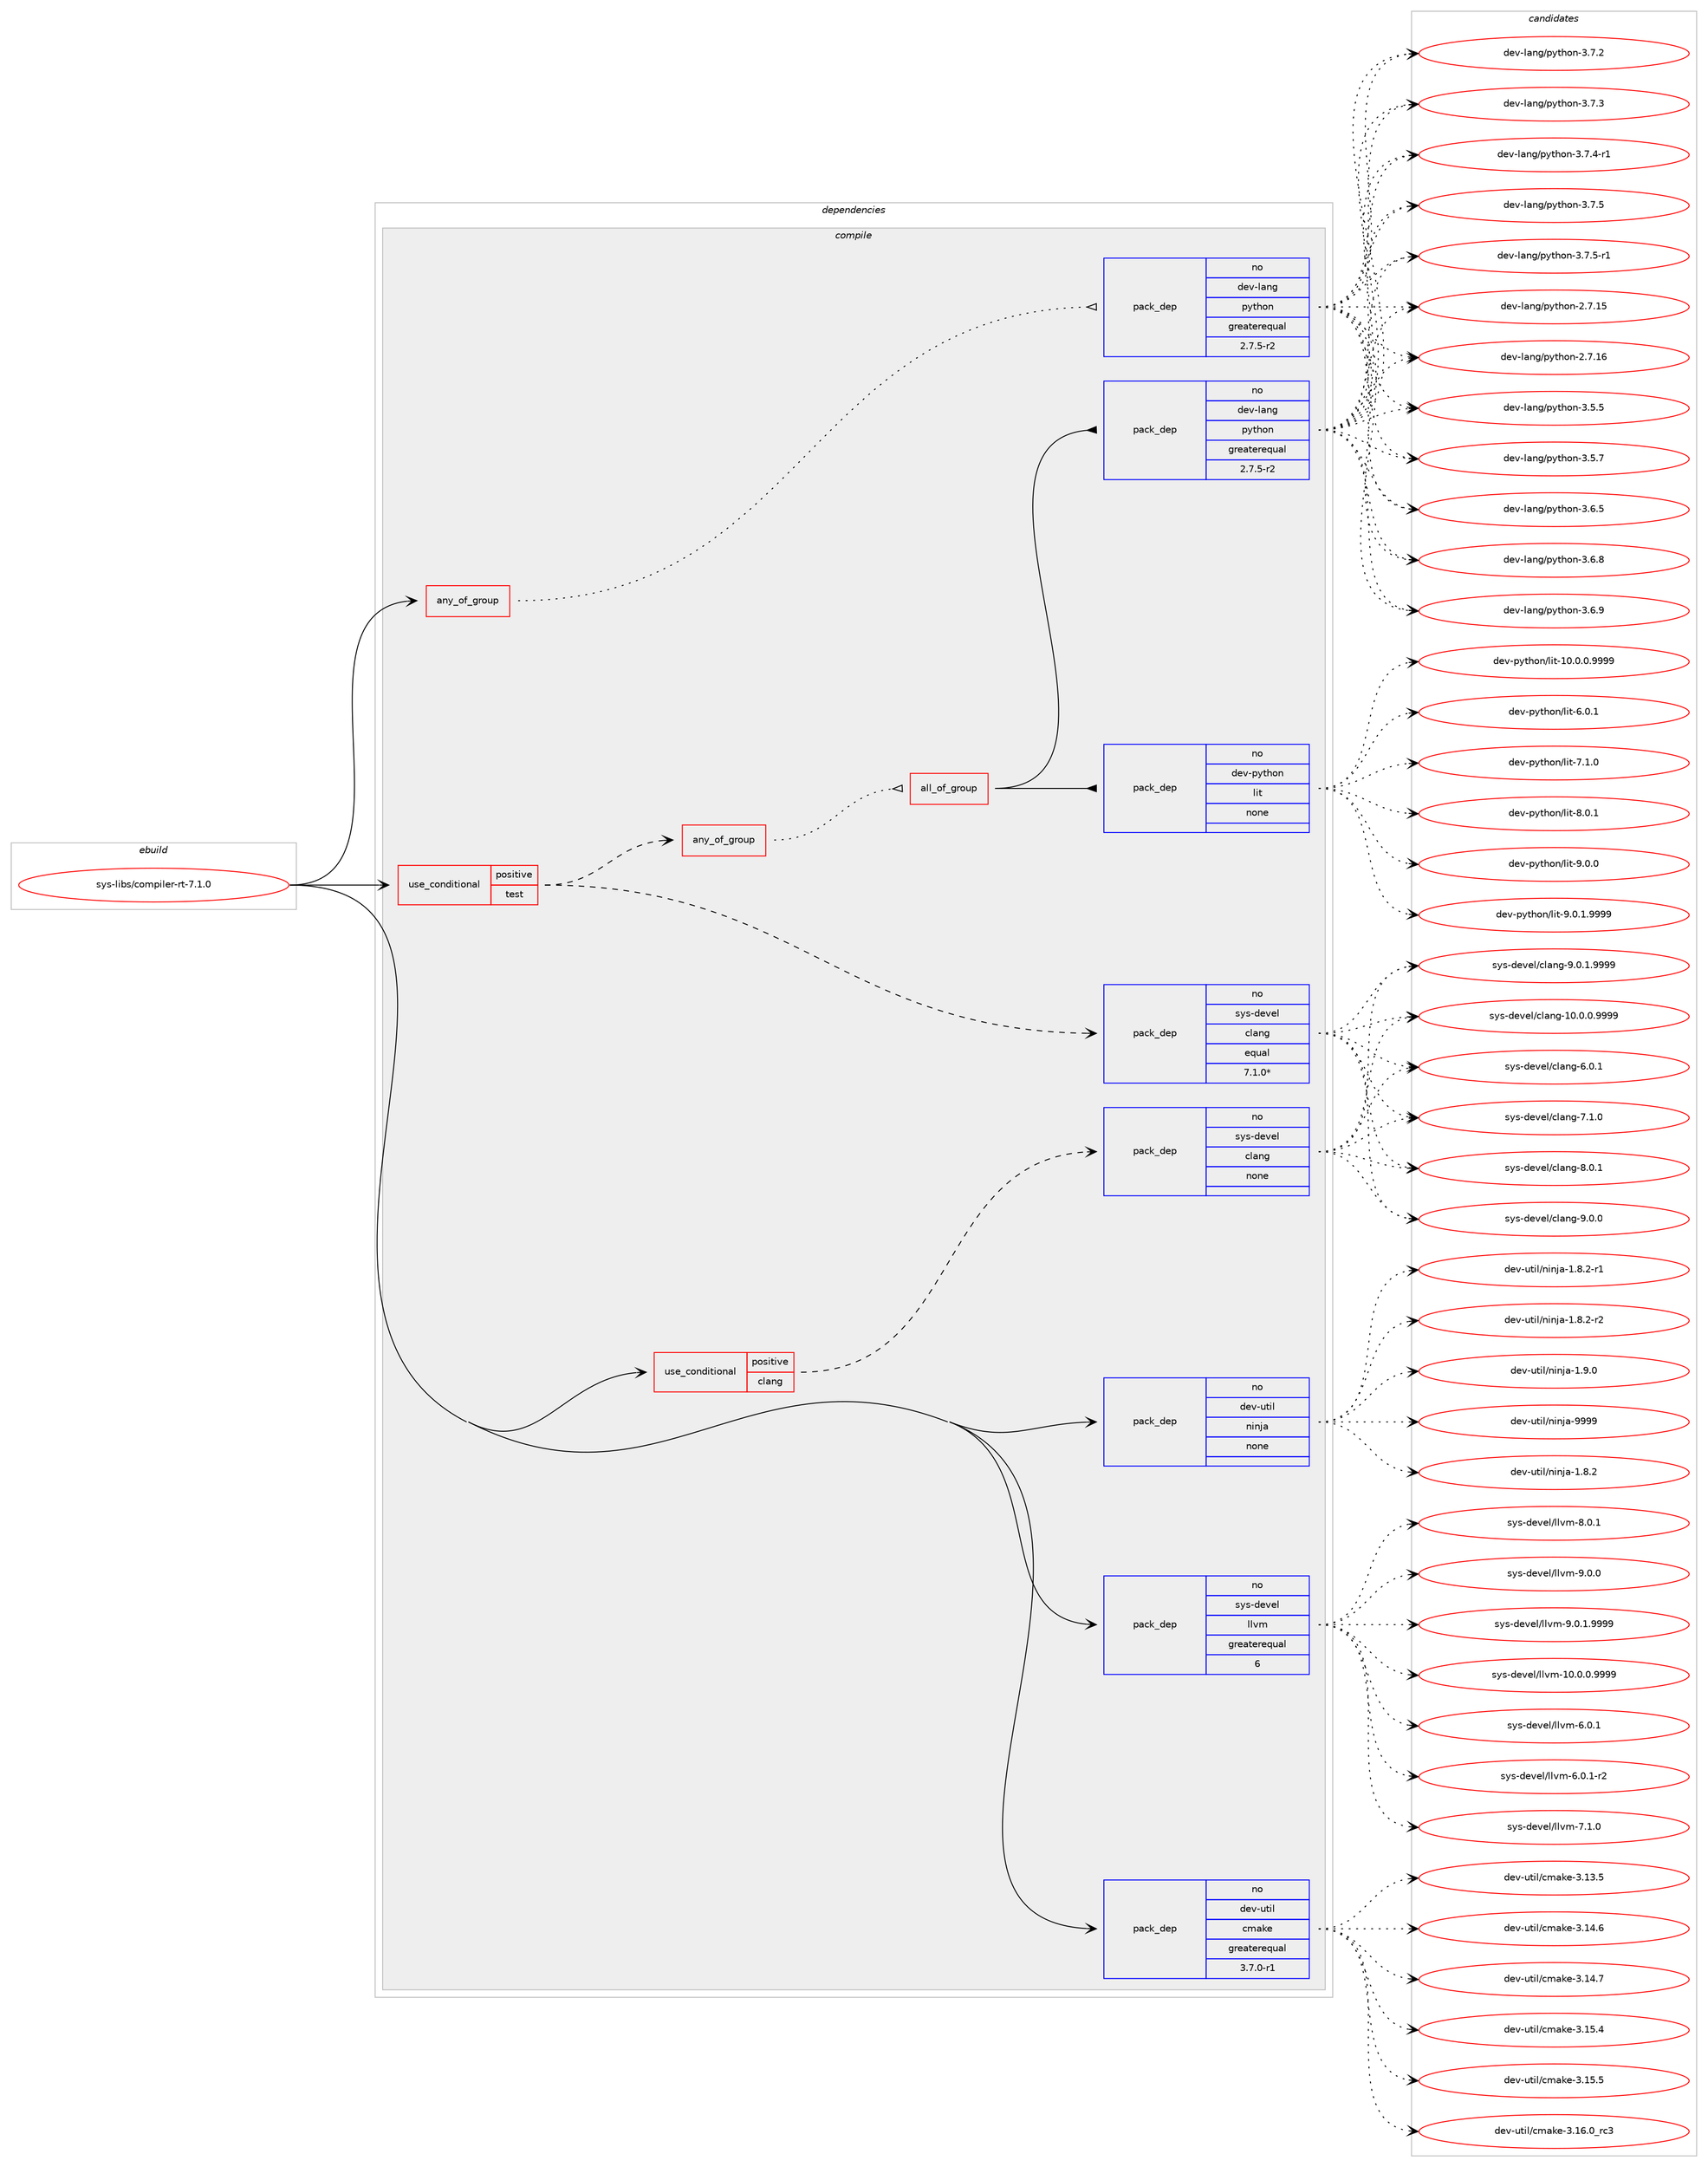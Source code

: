 digraph prolog {

# *************
# Graph options
# *************

newrank=true;
concentrate=true;
compound=true;
graph [rankdir=LR,fontname=Helvetica,fontsize=10,ranksep=1.5];#, ranksep=2.5, nodesep=0.2];
edge  [arrowhead=vee];
node  [fontname=Helvetica,fontsize=10];

# **********
# The ebuild
# **********

subgraph cluster_leftcol {
color=gray;
rank=same;
label=<<i>ebuild</i>>;
id [label="sys-libs/compiler-rt-7.1.0", color=red, width=4, href="../sys-libs/compiler-rt-7.1.0.svg"];
}

# ****************
# The dependencies
# ****************

subgraph cluster_midcol {
color=gray;
label=<<i>dependencies</i>>;
subgraph cluster_compile {
fillcolor="#eeeeee";
style=filled;
label=<<i>compile</i>>;
subgraph any15177 {
dependency896253 [label=<<TABLE BORDER="0" CELLBORDER="1" CELLSPACING="0" CELLPADDING="4"><TR><TD CELLPADDING="10">any_of_group</TD></TR></TABLE>>, shape=none, color=red];subgraph pack665297 {
dependency896254 [label=<<TABLE BORDER="0" CELLBORDER="1" CELLSPACING="0" CELLPADDING="4" WIDTH="220"><TR><TD ROWSPAN="6" CELLPADDING="30">pack_dep</TD></TR><TR><TD WIDTH="110">no</TD></TR><TR><TD>dev-lang</TD></TR><TR><TD>python</TD></TR><TR><TD>greaterequal</TD></TR><TR><TD>2.7.5-r2</TD></TR></TABLE>>, shape=none, color=blue];
}
dependency896253:e -> dependency896254:w [weight=20,style="dotted",arrowhead="oinv"];
}
id:e -> dependency896253:w [weight=20,style="solid",arrowhead="vee"];
subgraph cond215238 {
dependency896255 [label=<<TABLE BORDER="0" CELLBORDER="1" CELLSPACING="0" CELLPADDING="4"><TR><TD ROWSPAN="3" CELLPADDING="10">use_conditional</TD></TR><TR><TD>positive</TD></TR><TR><TD>clang</TD></TR></TABLE>>, shape=none, color=red];
subgraph pack665298 {
dependency896256 [label=<<TABLE BORDER="0" CELLBORDER="1" CELLSPACING="0" CELLPADDING="4" WIDTH="220"><TR><TD ROWSPAN="6" CELLPADDING="30">pack_dep</TD></TR><TR><TD WIDTH="110">no</TD></TR><TR><TD>sys-devel</TD></TR><TR><TD>clang</TD></TR><TR><TD>none</TD></TR><TR><TD></TD></TR></TABLE>>, shape=none, color=blue];
}
dependency896255:e -> dependency896256:w [weight=20,style="dashed",arrowhead="vee"];
}
id:e -> dependency896255:w [weight=20,style="solid",arrowhead="vee"];
subgraph cond215239 {
dependency896257 [label=<<TABLE BORDER="0" CELLBORDER="1" CELLSPACING="0" CELLPADDING="4"><TR><TD ROWSPAN="3" CELLPADDING="10">use_conditional</TD></TR><TR><TD>positive</TD></TR><TR><TD>test</TD></TR></TABLE>>, shape=none, color=red];
subgraph any15178 {
dependency896258 [label=<<TABLE BORDER="0" CELLBORDER="1" CELLSPACING="0" CELLPADDING="4"><TR><TD CELLPADDING="10">any_of_group</TD></TR></TABLE>>, shape=none, color=red];subgraph all544 {
dependency896259 [label=<<TABLE BORDER="0" CELLBORDER="1" CELLSPACING="0" CELLPADDING="4"><TR><TD CELLPADDING="10">all_of_group</TD></TR></TABLE>>, shape=none, color=red];subgraph pack665299 {
dependency896260 [label=<<TABLE BORDER="0" CELLBORDER="1" CELLSPACING="0" CELLPADDING="4" WIDTH="220"><TR><TD ROWSPAN="6" CELLPADDING="30">pack_dep</TD></TR><TR><TD WIDTH="110">no</TD></TR><TR><TD>dev-lang</TD></TR><TR><TD>python</TD></TR><TR><TD>greaterequal</TD></TR><TR><TD>2.7.5-r2</TD></TR></TABLE>>, shape=none, color=blue];
}
dependency896259:e -> dependency896260:w [weight=20,style="solid",arrowhead="inv"];
subgraph pack665300 {
dependency896261 [label=<<TABLE BORDER="0" CELLBORDER="1" CELLSPACING="0" CELLPADDING="4" WIDTH="220"><TR><TD ROWSPAN="6" CELLPADDING="30">pack_dep</TD></TR><TR><TD WIDTH="110">no</TD></TR><TR><TD>dev-python</TD></TR><TR><TD>lit</TD></TR><TR><TD>none</TD></TR><TR><TD></TD></TR></TABLE>>, shape=none, color=blue];
}
dependency896259:e -> dependency896261:w [weight=20,style="solid",arrowhead="inv"];
}
dependency896258:e -> dependency896259:w [weight=20,style="dotted",arrowhead="oinv"];
}
dependency896257:e -> dependency896258:w [weight=20,style="dashed",arrowhead="vee"];
subgraph pack665301 {
dependency896262 [label=<<TABLE BORDER="0" CELLBORDER="1" CELLSPACING="0" CELLPADDING="4" WIDTH="220"><TR><TD ROWSPAN="6" CELLPADDING="30">pack_dep</TD></TR><TR><TD WIDTH="110">no</TD></TR><TR><TD>sys-devel</TD></TR><TR><TD>clang</TD></TR><TR><TD>equal</TD></TR><TR><TD>7.1.0*</TD></TR></TABLE>>, shape=none, color=blue];
}
dependency896257:e -> dependency896262:w [weight=20,style="dashed",arrowhead="vee"];
}
id:e -> dependency896257:w [weight=20,style="solid",arrowhead="vee"];
subgraph pack665302 {
dependency896263 [label=<<TABLE BORDER="0" CELLBORDER="1" CELLSPACING="0" CELLPADDING="4" WIDTH="220"><TR><TD ROWSPAN="6" CELLPADDING="30">pack_dep</TD></TR><TR><TD WIDTH="110">no</TD></TR><TR><TD>dev-util</TD></TR><TR><TD>cmake</TD></TR><TR><TD>greaterequal</TD></TR><TR><TD>3.7.0-r1</TD></TR></TABLE>>, shape=none, color=blue];
}
id:e -> dependency896263:w [weight=20,style="solid",arrowhead="vee"];
subgraph pack665303 {
dependency896264 [label=<<TABLE BORDER="0" CELLBORDER="1" CELLSPACING="0" CELLPADDING="4" WIDTH="220"><TR><TD ROWSPAN="6" CELLPADDING="30">pack_dep</TD></TR><TR><TD WIDTH="110">no</TD></TR><TR><TD>dev-util</TD></TR><TR><TD>ninja</TD></TR><TR><TD>none</TD></TR><TR><TD></TD></TR></TABLE>>, shape=none, color=blue];
}
id:e -> dependency896264:w [weight=20,style="solid",arrowhead="vee"];
subgraph pack665304 {
dependency896265 [label=<<TABLE BORDER="0" CELLBORDER="1" CELLSPACING="0" CELLPADDING="4" WIDTH="220"><TR><TD ROWSPAN="6" CELLPADDING="30">pack_dep</TD></TR><TR><TD WIDTH="110">no</TD></TR><TR><TD>sys-devel</TD></TR><TR><TD>llvm</TD></TR><TR><TD>greaterequal</TD></TR><TR><TD>6</TD></TR></TABLE>>, shape=none, color=blue];
}
id:e -> dependency896265:w [weight=20,style="solid",arrowhead="vee"];
}
subgraph cluster_compileandrun {
fillcolor="#eeeeee";
style=filled;
label=<<i>compile and run</i>>;
}
subgraph cluster_run {
fillcolor="#eeeeee";
style=filled;
label=<<i>run</i>>;
}
}

# **************
# The candidates
# **************

subgraph cluster_choices {
rank=same;
color=gray;
label=<<i>candidates</i>>;

subgraph choice665297 {
color=black;
nodesep=1;
choice10010111845108971101034711212111610411111045504655464953 [label="dev-lang/python-2.7.15", color=red, width=4,href="../dev-lang/python-2.7.15.svg"];
choice10010111845108971101034711212111610411111045504655464954 [label="dev-lang/python-2.7.16", color=red, width=4,href="../dev-lang/python-2.7.16.svg"];
choice100101118451089711010347112121116104111110455146534653 [label="dev-lang/python-3.5.5", color=red, width=4,href="../dev-lang/python-3.5.5.svg"];
choice100101118451089711010347112121116104111110455146534655 [label="dev-lang/python-3.5.7", color=red, width=4,href="../dev-lang/python-3.5.7.svg"];
choice100101118451089711010347112121116104111110455146544653 [label="dev-lang/python-3.6.5", color=red, width=4,href="../dev-lang/python-3.6.5.svg"];
choice100101118451089711010347112121116104111110455146544656 [label="dev-lang/python-3.6.8", color=red, width=4,href="../dev-lang/python-3.6.8.svg"];
choice100101118451089711010347112121116104111110455146544657 [label="dev-lang/python-3.6.9", color=red, width=4,href="../dev-lang/python-3.6.9.svg"];
choice100101118451089711010347112121116104111110455146554650 [label="dev-lang/python-3.7.2", color=red, width=4,href="../dev-lang/python-3.7.2.svg"];
choice100101118451089711010347112121116104111110455146554651 [label="dev-lang/python-3.7.3", color=red, width=4,href="../dev-lang/python-3.7.3.svg"];
choice1001011184510897110103471121211161041111104551465546524511449 [label="dev-lang/python-3.7.4-r1", color=red, width=4,href="../dev-lang/python-3.7.4-r1.svg"];
choice100101118451089711010347112121116104111110455146554653 [label="dev-lang/python-3.7.5", color=red, width=4,href="../dev-lang/python-3.7.5.svg"];
choice1001011184510897110103471121211161041111104551465546534511449 [label="dev-lang/python-3.7.5-r1", color=red, width=4,href="../dev-lang/python-3.7.5-r1.svg"];
dependency896254:e -> choice10010111845108971101034711212111610411111045504655464953:w [style=dotted,weight="100"];
dependency896254:e -> choice10010111845108971101034711212111610411111045504655464954:w [style=dotted,weight="100"];
dependency896254:e -> choice100101118451089711010347112121116104111110455146534653:w [style=dotted,weight="100"];
dependency896254:e -> choice100101118451089711010347112121116104111110455146534655:w [style=dotted,weight="100"];
dependency896254:e -> choice100101118451089711010347112121116104111110455146544653:w [style=dotted,weight="100"];
dependency896254:e -> choice100101118451089711010347112121116104111110455146544656:w [style=dotted,weight="100"];
dependency896254:e -> choice100101118451089711010347112121116104111110455146544657:w [style=dotted,weight="100"];
dependency896254:e -> choice100101118451089711010347112121116104111110455146554650:w [style=dotted,weight="100"];
dependency896254:e -> choice100101118451089711010347112121116104111110455146554651:w [style=dotted,weight="100"];
dependency896254:e -> choice1001011184510897110103471121211161041111104551465546524511449:w [style=dotted,weight="100"];
dependency896254:e -> choice100101118451089711010347112121116104111110455146554653:w [style=dotted,weight="100"];
dependency896254:e -> choice1001011184510897110103471121211161041111104551465546534511449:w [style=dotted,weight="100"];
}
subgraph choice665298 {
color=black;
nodesep=1;
choice11512111545100101118101108479910897110103454948464846484657575757 [label="sys-devel/clang-10.0.0.9999", color=red, width=4,href="../sys-devel/clang-10.0.0.9999.svg"];
choice11512111545100101118101108479910897110103455446484649 [label="sys-devel/clang-6.0.1", color=red, width=4,href="../sys-devel/clang-6.0.1.svg"];
choice11512111545100101118101108479910897110103455546494648 [label="sys-devel/clang-7.1.0", color=red, width=4,href="../sys-devel/clang-7.1.0.svg"];
choice11512111545100101118101108479910897110103455646484649 [label="sys-devel/clang-8.0.1", color=red, width=4,href="../sys-devel/clang-8.0.1.svg"];
choice11512111545100101118101108479910897110103455746484648 [label="sys-devel/clang-9.0.0", color=red, width=4,href="../sys-devel/clang-9.0.0.svg"];
choice115121115451001011181011084799108971101034557464846494657575757 [label="sys-devel/clang-9.0.1.9999", color=red, width=4,href="../sys-devel/clang-9.0.1.9999.svg"];
dependency896256:e -> choice11512111545100101118101108479910897110103454948464846484657575757:w [style=dotted,weight="100"];
dependency896256:e -> choice11512111545100101118101108479910897110103455446484649:w [style=dotted,weight="100"];
dependency896256:e -> choice11512111545100101118101108479910897110103455546494648:w [style=dotted,weight="100"];
dependency896256:e -> choice11512111545100101118101108479910897110103455646484649:w [style=dotted,weight="100"];
dependency896256:e -> choice11512111545100101118101108479910897110103455746484648:w [style=dotted,weight="100"];
dependency896256:e -> choice115121115451001011181011084799108971101034557464846494657575757:w [style=dotted,weight="100"];
}
subgraph choice665299 {
color=black;
nodesep=1;
choice10010111845108971101034711212111610411111045504655464953 [label="dev-lang/python-2.7.15", color=red, width=4,href="../dev-lang/python-2.7.15.svg"];
choice10010111845108971101034711212111610411111045504655464954 [label="dev-lang/python-2.7.16", color=red, width=4,href="../dev-lang/python-2.7.16.svg"];
choice100101118451089711010347112121116104111110455146534653 [label="dev-lang/python-3.5.5", color=red, width=4,href="../dev-lang/python-3.5.5.svg"];
choice100101118451089711010347112121116104111110455146534655 [label="dev-lang/python-3.5.7", color=red, width=4,href="../dev-lang/python-3.5.7.svg"];
choice100101118451089711010347112121116104111110455146544653 [label="dev-lang/python-3.6.5", color=red, width=4,href="../dev-lang/python-3.6.5.svg"];
choice100101118451089711010347112121116104111110455146544656 [label="dev-lang/python-3.6.8", color=red, width=4,href="../dev-lang/python-3.6.8.svg"];
choice100101118451089711010347112121116104111110455146544657 [label="dev-lang/python-3.6.9", color=red, width=4,href="../dev-lang/python-3.6.9.svg"];
choice100101118451089711010347112121116104111110455146554650 [label="dev-lang/python-3.7.2", color=red, width=4,href="../dev-lang/python-3.7.2.svg"];
choice100101118451089711010347112121116104111110455146554651 [label="dev-lang/python-3.7.3", color=red, width=4,href="../dev-lang/python-3.7.3.svg"];
choice1001011184510897110103471121211161041111104551465546524511449 [label="dev-lang/python-3.7.4-r1", color=red, width=4,href="../dev-lang/python-3.7.4-r1.svg"];
choice100101118451089711010347112121116104111110455146554653 [label="dev-lang/python-3.7.5", color=red, width=4,href="../dev-lang/python-3.7.5.svg"];
choice1001011184510897110103471121211161041111104551465546534511449 [label="dev-lang/python-3.7.5-r1", color=red, width=4,href="../dev-lang/python-3.7.5-r1.svg"];
dependency896260:e -> choice10010111845108971101034711212111610411111045504655464953:w [style=dotted,weight="100"];
dependency896260:e -> choice10010111845108971101034711212111610411111045504655464954:w [style=dotted,weight="100"];
dependency896260:e -> choice100101118451089711010347112121116104111110455146534653:w [style=dotted,weight="100"];
dependency896260:e -> choice100101118451089711010347112121116104111110455146534655:w [style=dotted,weight="100"];
dependency896260:e -> choice100101118451089711010347112121116104111110455146544653:w [style=dotted,weight="100"];
dependency896260:e -> choice100101118451089711010347112121116104111110455146544656:w [style=dotted,weight="100"];
dependency896260:e -> choice100101118451089711010347112121116104111110455146544657:w [style=dotted,weight="100"];
dependency896260:e -> choice100101118451089711010347112121116104111110455146554650:w [style=dotted,weight="100"];
dependency896260:e -> choice100101118451089711010347112121116104111110455146554651:w [style=dotted,weight="100"];
dependency896260:e -> choice1001011184510897110103471121211161041111104551465546524511449:w [style=dotted,weight="100"];
dependency896260:e -> choice100101118451089711010347112121116104111110455146554653:w [style=dotted,weight="100"];
dependency896260:e -> choice1001011184510897110103471121211161041111104551465546534511449:w [style=dotted,weight="100"];
}
subgraph choice665300 {
color=black;
nodesep=1;
choice1001011184511212111610411111047108105116454948464846484657575757 [label="dev-python/lit-10.0.0.9999", color=red, width=4,href="../dev-python/lit-10.0.0.9999.svg"];
choice1001011184511212111610411111047108105116455446484649 [label="dev-python/lit-6.0.1", color=red, width=4,href="../dev-python/lit-6.0.1.svg"];
choice1001011184511212111610411111047108105116455546494648 [label="dev-python/lit-7.1.0", color=red, width=4,href="../dev-python/lit-7.1.0.svg"];
choice1001011184511212111610411111047108105116455646484649 [label="dev-python/lit-8.0.1", color=red, width=4,href="../dev-python/lit-8.0.1.svg"];
choice1001011184511212111610411111047108105116455746484648 [label="dev-python/lit-9.0.0", color=red, width=4,href="../dev-python/lit-9.0.0.svg"];
choice10010111845112121116104111110471081051164557464846494657575757 [label="dev-python/lit-9.0.1.9999", color=red, width=4,href="../dev-python/lit-9.0.1.9999.svg"];
dependency896261:e -> choice1001011184511212111610411111047108105116454948464846484657575757:w [style=dotted,weight="100"];
dependency896261:e -> choice1001011184511212111610411111047108105116455446484649:w [style=dotted,weight="100"];
dependency896261:e -> choice1001011184511212111610411111047108105116455546494648:w [style=dotted,weight="100"];
dependency896261:e -> choice1001011184511212111610411111047108105116455646484649:w [style=dotted,weight="100"];
dependency896261:e -> choice1001011184511212111610411111047108105116455746484648:w [style=dotted,weight="100"];
dependency896261:e -> choice10010111845112121116104111110471081051164557464846494657575757:w [style=dotted,weight="100"];
}
subgraph choice665301 {
color=black;
nodesep=1;
choice11512111545100101118101108479910897110103454948464846484657575757 [label="sys-devel/clang-10.0.0.9999", color=red, width=4,href="../sys-devel/clang-10.0.0.9999.svg"];
choice11512111545100101118101108479910897110103455446484649 [label="sys-devel/clang-6.0.1", color=red, width=4,href="../sys-devel/clang-6.0.1.svg"];
choice11512111545100101118101108479910897110103455546494648 [label="sys-devel/clang-7.1.0", color=red, width=4,href="../sys-devel/clang-7.1.0.svg"];
choice11512111545100101118101108479910897110103455646484649 [label="sys-devel/clang-8.0.1", color=red, width=4,href="../sys-devel/clang-8.0.1.svg"];
choice11512111545100101118101108479910897110103455746484648 [label="sys-devel/clang-9.0.0", color=red, width=4,href="../sys-devel/clang-9.0.0.svg"];
choice115121115451001011181011084799108971101034557464846494657575757 [label="sys-devel/clang-9.0.1.9999", color=red, width=4,href="../sys-devel/clang-9.0.1.9999.svg"];
dependency896262:e -> choice11512111545100101118101108479910897110103454948464846484657575757:w [style=dotted,weight="100"];
dependency896262:e -> choice11512111545100101118101108479910897110103455446484649:w [style=dotted,weight="100"];
dependency896262:e -> choice11512111545100101118101108479910897110103455546494648:w [style=dotted,weight="100"];
dependency896262:e -> choice11512111545100101118101108479910897110103455646484649:w [style=dotted,weight="100"];
dependency896262:e -> choice11512111545100101118101108479910897110103455746484648:w [style=dotted,weight="100"];
dependency896262:e -> choice115121115451001011181011084799108971101034557464846494657575757:w [style=dotted,weight="100"];
}
subgraph choice665302 {
color=black;
nodesep=1;
choice1001011184511711610510847991099710710145514649514653 [label="dev-util/cmake-3.13.5", color=red, width=4,href="../dev-util/cmake-3.13.5.svg"];
choice1001011184511711610510847991099710710145514649524654 [label="dev-util/cmake-3.14.6", color=red, width=4,href="../dev-util/cmake-3.14.6.svg"];
choice1001011184511711610510847991099710710145514649524655 [label="dev-util/cmake-3.14.7", color=red, width=4,href="../dev-util/cmake-3.14.7.svg"];
choice1001011184511711610510847991099710710145514649534652 [label="dev-util/cmake-3.15.4", color=red, width=4,href="../dev-util/cmake-3.15.4.svg"];
choice1001011184511711610510847991099710710145514649534653 [label="dev-util/cmake-3.15.5", color=red, width=4,href="../dev-util/cmake-3.15.5.svg"];
choice1001011184511711610510847991099710710145514649544648951149951 [label="dev-util/cmake-3.16.0_rc3", color=red, width=4,href="../dev-util/cmake-3.16.0_rc3.svg"];
dependency896263:e -> choice1001011184511711610510847991099710710145514649514653:w [style=dotted,weight="100"];
dependency896263:e -> choice1001011184511711610510847991099710710145514649524654:w [style=dotted,weight="100"];
dependency896263:e -> choice1001011184511711610510847991099710710145514649524655:w [style=dotted,weight="100"];
dependency896263:e -> choice1001011184511711610510847991099710710145514649534652:w [style=dotted,weight="100"];
dependency896263:e -> choice1001011184511711610510847991099710710145514649534653:w [style=dotted,weight="100"];
dependency896263:e -> choice1001011184511711610510847991099710710145514649544648951149951:w [style=dotted,weight="100"];
}
subgraph choice665303 {
color=black;
nodesep=1;
choice100101118451171161051084711010511010697454946564650 [label="dev-util/ninja-1.8.2", color=red, width=4,href="../dev-util/ninja-1.8.2.svg"];
choice1001011184511711610510847110105110106974549465646504511449 [label="dev-util/ninja-1.8.2-r1", color=red, width=4,href="../dev-util/ninja-1.8.2-r1.svg"];
choice1001011184511711610510847110105110106974549465646504511450 [label="dev-util/ninja-1.8.2-r2", color=red, width=4,href="../dev-util/ninja-1.8.2-r2.svg"];
choice100101118451171161051084711010511010697454946574648 [label="dev-util/ninja-1.9.0", color=red, width=4,href="../dev-util/ninja-1.9.0.svg"];
choice1001011184511711610510847110105110106974557575757 [label="dev-util/ninja-9999", color=red, width=4,href="../dev-util/ninja-9999.svg"];
dependency896264:e -> choice100101118451171161051084711010511010697454946564650:w [style=dotted,weight="100"];
dependency896264:e -> choice1001011184511711610510847110105110106974549465646504511449:w [style=dotted,weight="100"];
dependency896264:e -> choice1001011184511711610510847110105110106974549465646504511450:w [style=dotted,weight="100"];
dependency896264:e -> choice100101118451171161051084711010511010697454946574648:w [style=dotted,weight="100"];
dependency896264:e -> choice1001011184511711610510847110105110106974557575757:w [style=dotted,weight="100"];
}
subgraph choice665304 {
color=black;
nodesep=1;
choice1151211154510010111810110847108108118109454948464846484657575757 [label="sys-devel/llvm-10.0.0.9999", color=red, width=4,href="../sys-devel/llvm-10.0.0.9999.svg"];
choice1151211154510010111810110847108108118109455446484649 [label="sys-devel/llvm-6.0.1", color=red, width=4,href="../sys-devel/llvm-6.0.1.svg"];
choice11512111545100101118101108471081081181094554464846494511450 [label="sys-devel/llvm-6.0.1-r2", color=red, width=4,href="../sys-devel/llvm-6.0.1-r2.svg"];
choice1151211154510010111810110847108108118109455546494648 [label="sys-devel/llvm-7.1.0", color=red, width=4,href="../sys-devel/llvm-7.1.0.svg"];
choice1151211154510010111810110847108108118109455646484649 [label="sys-devel/llvm-8.0.1", color=red, width=4,href="../sys-devel/llvm-8.0.1.svg"];
choice1151211154510010111810110847108108118109455746484648 [label="sys-devel/llvm-9.0.0", color=red, width=4,href="../sys-devel/llvm-9.0.0.svg"];
choice11512111545100101118101108471081081181094557464846494657575757 [label="sys-devel/llvm-9.0.1.9999", color=red, width=4,href="../sys-devel/llvm-9.0.1.9999.svg"];
dependency896265:e -> choice1151211154510010111810110847108108118109454948464846484657575757:w [style=dotted,weight="100"];
dependency896265:e -> choice1151211154510010111810110847108108118109455446484649:w [style=dotted,weight="100"];
dependency896265:e -> choice11512111545100101118101108471081081181094554464846494511450:w [style=dotted,weight="100"];
dependency896265:e -> choice1151211154510010111810110847108108118109455546494648:w [style=dotted,weight="100"];
dependency896265:e -> choice1151211154510010111810110847108108118109455646484649:w [style=dotted,weight="100"];
dependency896265:e -> choice1151211154510010111810110847108108118109455746484648:w [style=dotted,weight="100"];
dependency896265:e -> choice11512111545100101118101108471081081181094557464846494657575757:w [style=dotted,weight="100"];
}
}

}
